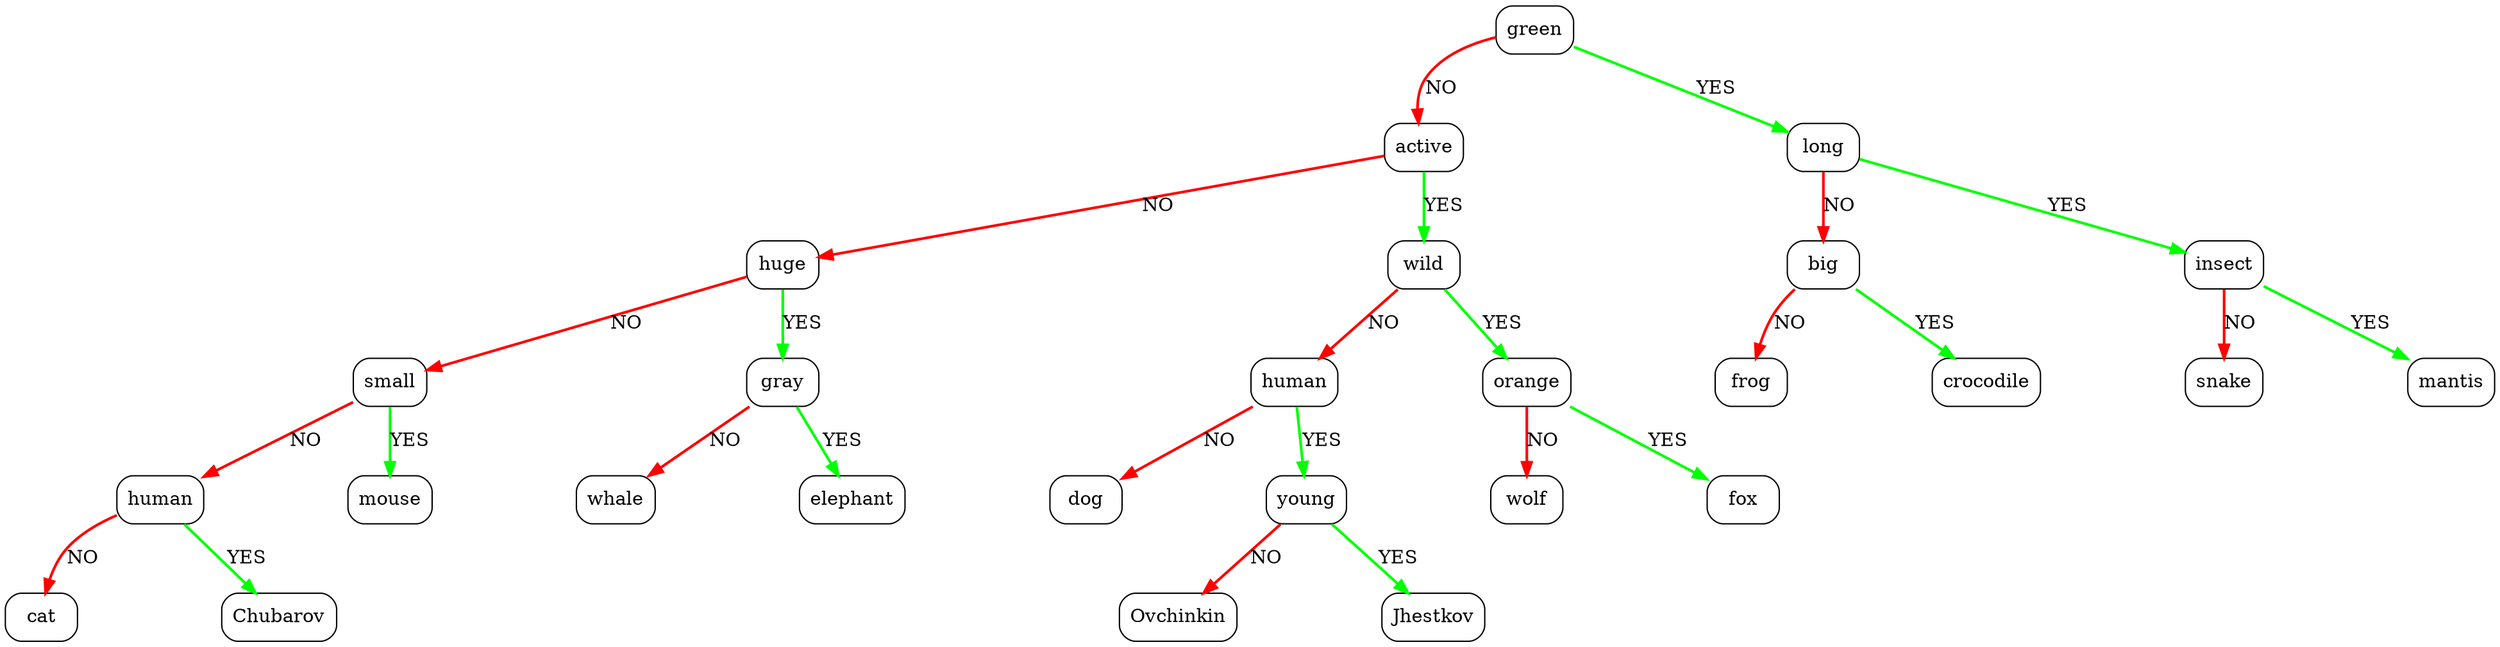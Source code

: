 digraph tree_a_graph_0
{
rankdir = TB;
node [shape = Mrecord];
nodesep = 1.5;
0 [label = "green"]
0 -> 1 [color = "red" penwidth = 2.0 label = "NO"];
1 [label = "active"]
1 -> 2 [color = "red" penwidth = 2.0 label = "NO"];
2 [label = "huge"]
2 -> 3 [color = "red" penwidth = 2.0 label = "NO"];
3 [label = "small"]
3 -> 4 [color = "red" penwidth = 2.0 label = "NO"];
4 [label = "human"]
4 -> 5 [color = "red" penwidth = 2.0 label = "NO"];
5 [label = "cat"]
4 -> 6 [color = "green" penwidth = 2.0 label = "YES"];
6 [label = "Chubarov"]
3 -> 7 [color = "green" penwidth = 2.0 label = "YES"];
7 [label = "mouse"]
2 -> 8 [color = "green" penwidth = 2.0 label = "YES"];
8 [label = "gray"]
8 -> 9 [color = "red" penwidth = 2.0 label = "NO"];
9 [label = "whale"]
8 -> 10 [color = "green" penwidth = 2.0 label = "YES"];
10 [label = "elephant"]
1 -> 11 [color = "green" penwidth = 2.0 label = "YES"];
11 [label = "wild"]
11 -> 12 [color = "red" penwidth = 2.0 label = "NO"];
12 [label = "human"]
12 -> 13 [color = "red" penwidth = 2.0 label = "NO"];
13 [label = "dog"]
12 -> 14 [color = "green" penwidth = 2.0 label = "YES"];
14 [label = "young"]
14 -> 15 [color = "red" penwidth = 2.0 label = "NO"];
15 [label = "Ovchinkin"]
14 -> 16 [color = "green" penwidth = 2.0 label = "YES"];
16 [label = "Jhestkov"]
11 -> 17 [color = "green" penwidth = 2.0 label = "YES"];
17 [label = "orange"]
17 -> 18 [color = "red" penwidth = 2.0 label = "NO"];
18 [label = "wolf"]
17 -> 19 [color = "green" penwidth = 2.0 label = "YES"];
19 [label = "fox"]
0 -> 20 [color = "green" penwidth = 2.0 label = "YES"];
20 [label = "long"]
20 -> 21 [color = "red" penwidth = 2.0 label = "NO"];
21 [label = "big"]
21 -> 22 [color = "red" penwidth = 2.0 label = "NO"];
22 [label = "frog"]
21 -> 23 [color = "green" penwidth = 2.0 label = "YES"];
23 [label = "crocodile"]
20 -> 24 [color = "green" penwidth = 2.0 label = "YES"];
24 [label = "insect"]
24 -> 25 [color = "red" penwidth = 2.0 label = "NO"];
25 [label = "snake"]
24 -> 26 [color = "green" penwidth = 2.0 label = "YES"];
26 [label = "mantis"]
}
